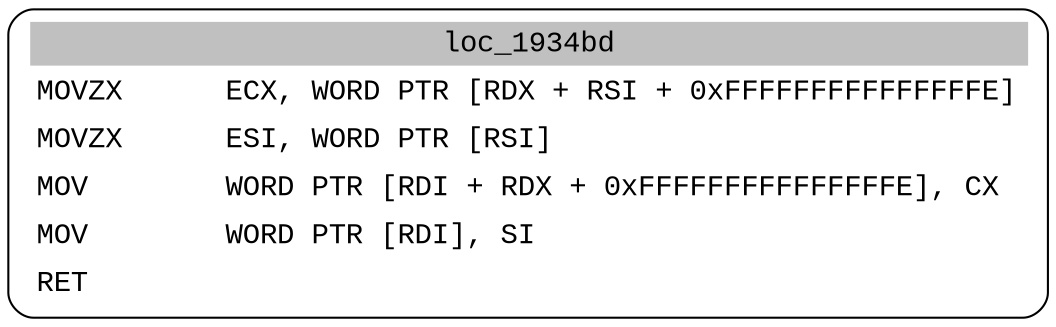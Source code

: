 digraph asm_graph {
1941 [
shape="Mrecord" fontname="Courier New"label =<<table border="0" cellborder="0" cellpadding="3"><tr><td align="center" colspan="2" bgcolor="grey">loc_1934bd</td></tr><tr><td align="left">MOVZX      ECX, WORD PTR [RDX + RSI + 0xFFFFFFFFFFFFFFFE]</td></tr><tr><td align="left">MOVZX      ESI, WORD PTR [RSI]</td></tr><tr><td align="left">MOV        WORD PTR [RDI + RDX + 0xFFFFFFFFFFFFFFFE], CX</td></tr><tr><td align="left">MOV        WORD PTR [RDI], SI</td></tr><tr><td align="left">RET        </td></tr></table>> ];
}
